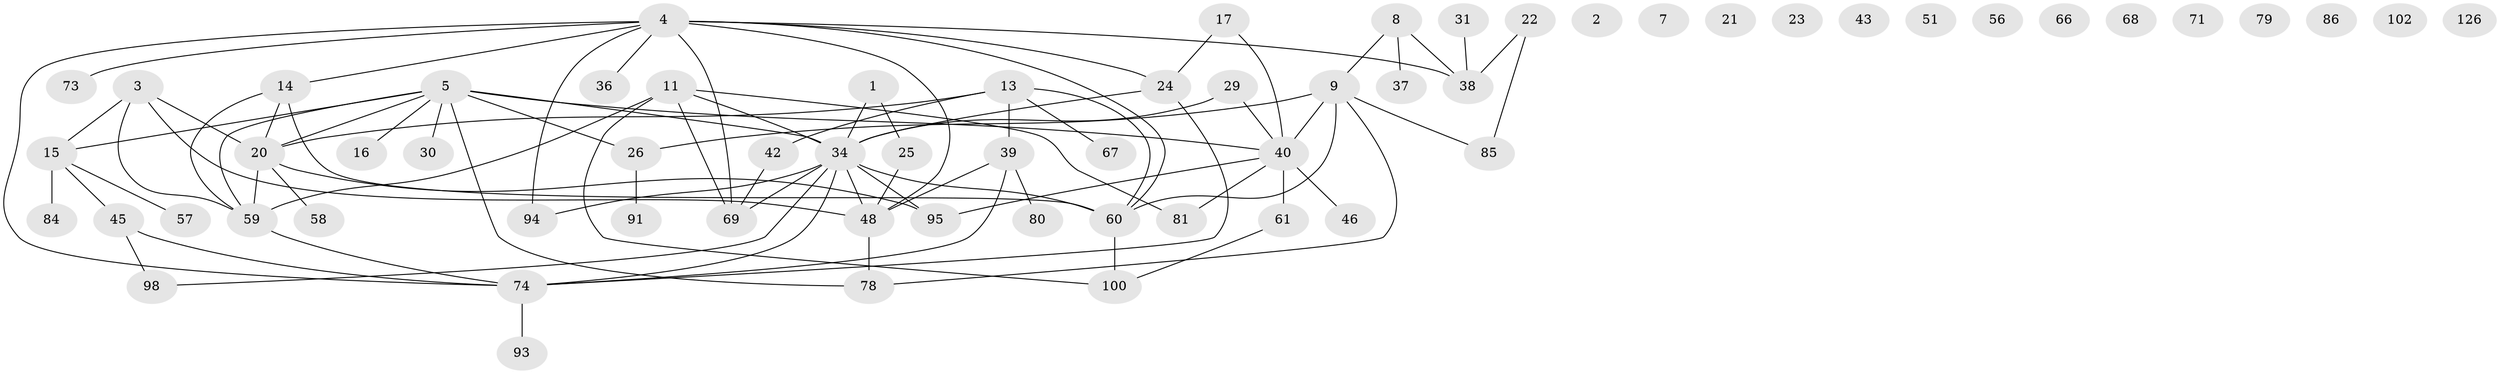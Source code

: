 // original degree distribution, {1: 0.2421875, 0: 0.09375, 2: 0.21875, 3: 0.1875, 4: 0.1484375, 7: 0.0078125, 5: 0.078125, 6: 0.0234375}
// Generated by graph-tools (version 1.1) at 2025/13/03/09/25 04:13:01]
// undirected, 64 vertices, 85 edges
graph export_dot {
graph [start="1"]
  node [color=gray90,style=filled];
  1 [super="+6"];
  2;
  3 [super="+41+53"];
  4 [super="+10+12"];
  5 [super="+64+52+33"];
  7;
  8 [super="+50+101+70"];
  9 [super="+111+128+47"];
  11 [super="+44"];
  13 [super="+99"];
  14 [super="+112"];
  15 [super="+19"];
  16;
  17;
  20 [super="+28"];
  21;
  22;
  23;
  24 [super="+35"];
  25 [super="+115"];
  26;
  29;
  30;
  31;
  34 [super="+116+118"];
  36 [super="+83+97"];
  37;
  38 [super="+105+49"];
  39 [super="+89+114"];
  40 [super="+103+77"];
  42;
  43;
  45;
  46;
  48 [super="+106"];
  51;
  56 [super="+76"];
  57;
  58;
  59;
  60 [super="+72"];
  61 [super="+120"];
  66 [super="+92+90"];
  67;
  68;
  69 [super="+75"];
  71;
  73;
  74 [super="+82"];
  78;
  79;
  80;
  81;
  84;
  85;
  86;
  91;
  93;
  94;
  95 [super="+113"];
  98;
  100;
  102;
  126;
  1 -- 25;
  1 -- 34;
  3 -- 48;
  3 -- 59;
  3 -- 15;
  3 -- 20;
  4 -- 36;
  4 -- 73;
  4 -- 74;
  4 -- 94;
  4 -- 60;
  4 -- 48;
  4 -- 24;
  4 -- 14;
  4 -- 38;
  4 -- 69;
  5 -- 78;
  5 -- 16;
  5 -- 59;
  5 -- 30;
  5 -- 15;
  5 -- 34 [weight=2];
  5 -- 40;
  5 -- 20;
  5 -- 26;
  8 -- 38;
  8 -- 9;
  8 -- 37;
  9 -- 60;
  9 -- 85;
  9 -- 26;
  9 -- 78;
  9 -- 40;
  11 -- 100;
  11 -- 34;
  11 -- 81;
  11 -- 69;
  11 -- 59;
  13 -- 42;
  13 -- 67;
  13 -- 20 [weight=2];
  13 -- 60;
  13 -- 39;
  14 -- 59;
  14 -- 60;
  14 -- 20;
  15 -- 45;
  15 -- 84;
  15 -- 57;
  17 -- 24;
  17 -- 40;
  20 -- 58;
  20 -- 59;
  20 -- 95;
  22 -- 85;
  22 -- 38;
  24 -- 74;
  24 -- 34;
  25 -- 48;
  26 -- 91;
  29 -- 34;
  29 -- 40;
  31 -- 38;
  34 -- 98;
  34 -- 48;
  34 -- 94;
  34 -- 95;
  34 -- 60;
  34 -- 69 [weight=2];
  34 -- 74;
  39 -- 48;
  39 -- 74;
  39 -- 80;
  40 -- 81;
  40 -- 95;
  40 -- 61;
  40 -- 46;
  42 -- 69;
  45 -- 98;
  45 -- 74;
  48 -- 78;
  59 -- 74;
  60 -- 100;
  61 -- 100;
  74 -- 93;
}
